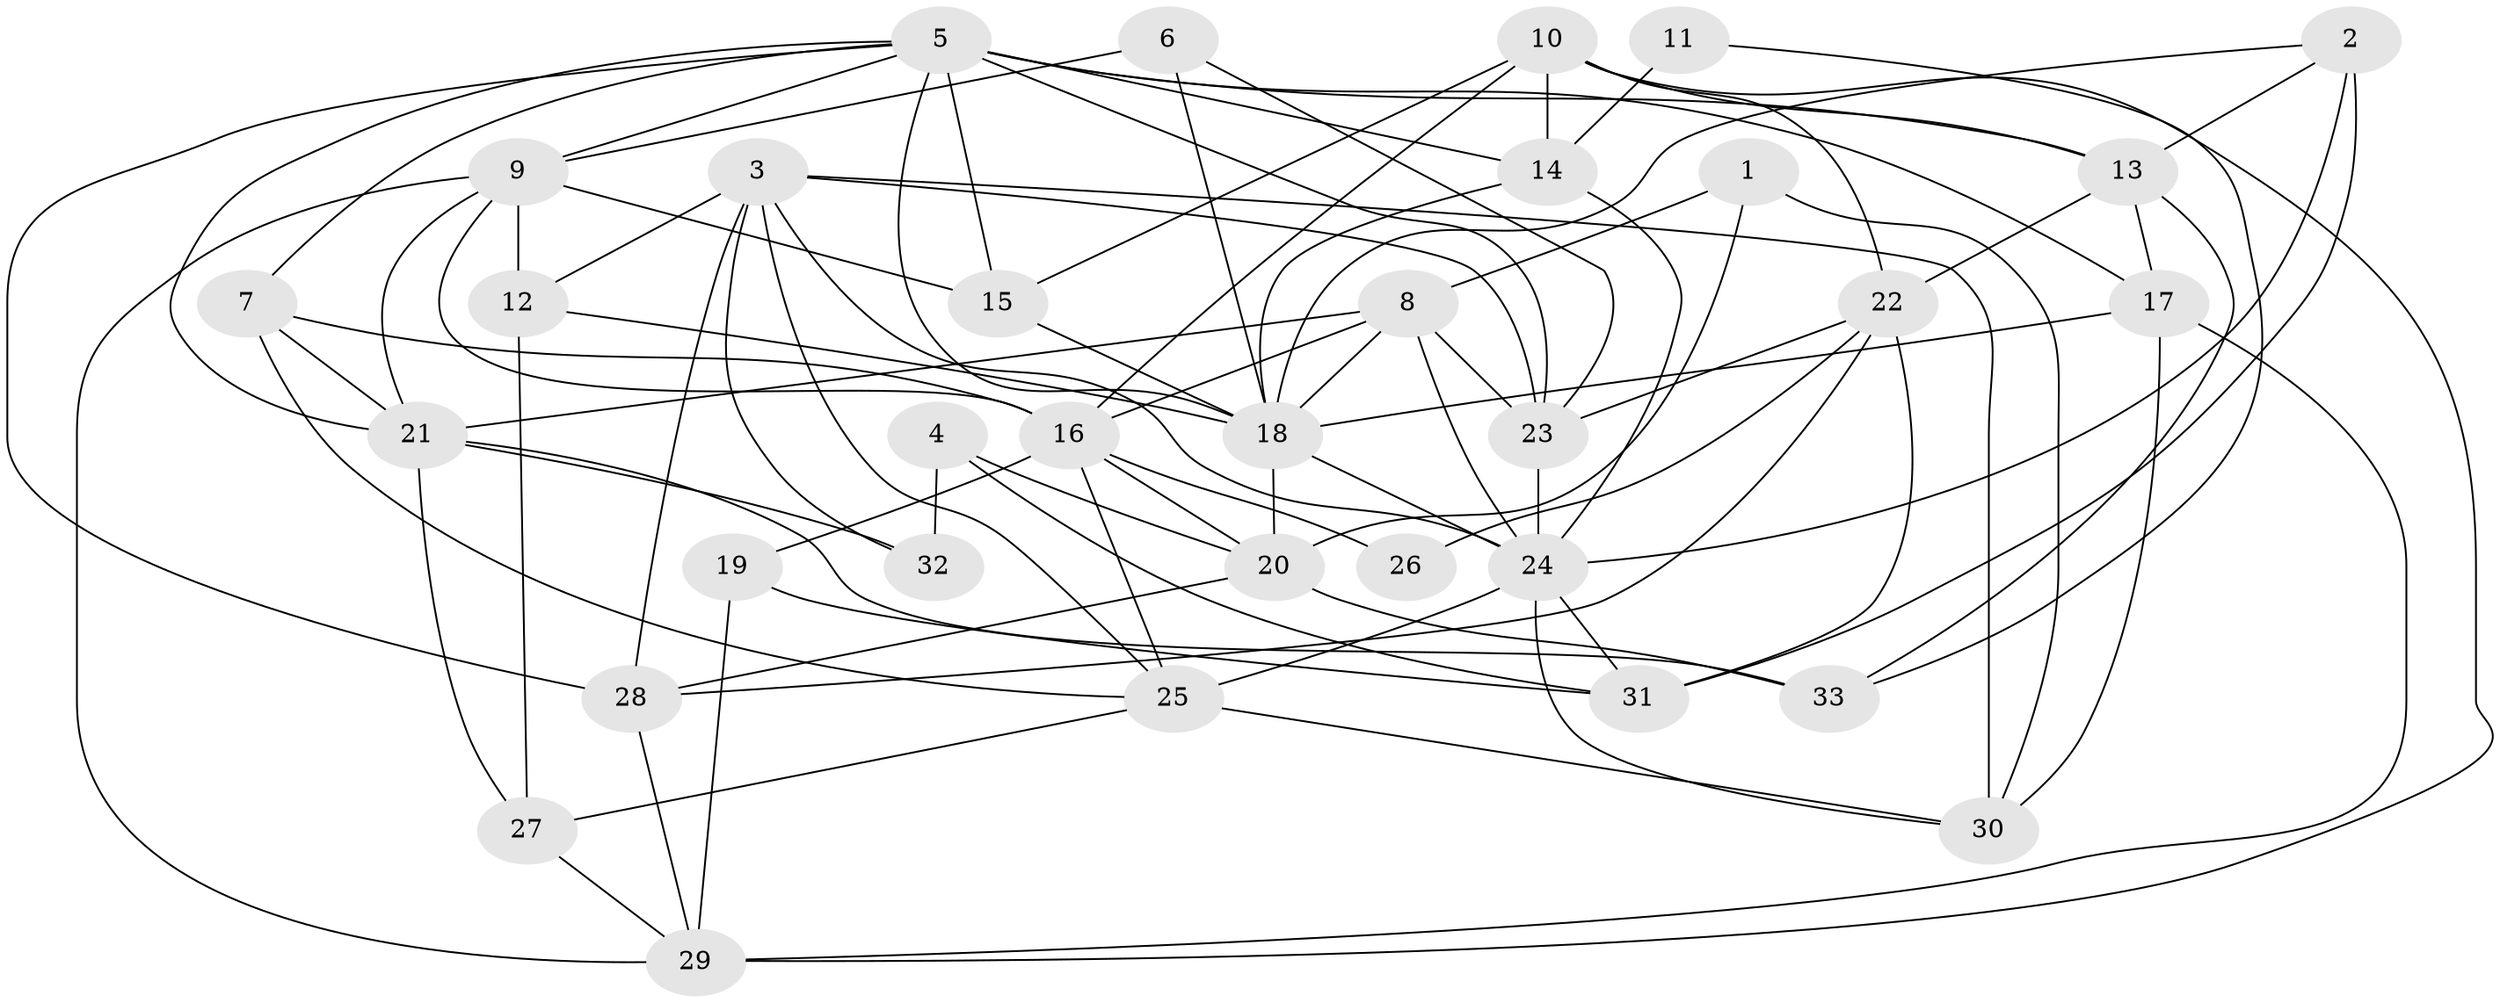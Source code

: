 // original degree distribution, {3: 0.3384615384615385, 7: 0.015384615384615385, 4: 0.24615384615384617, 6: 0.1076923076923077, 5: 0.12307692307692308, 9: 0.015384615384615385, 8: 0.03076923076923077, 2: 0.12307692307692308}
// Generated by graph-tools (version 1.1) at 2025/50/03/09/25 03:50:08]
// undirected, 33 vertices, 87 edges
graph export_dot {
graph [start="1"]
  node [color=gray90,style=filled];
  1;
  2;
  3;
  4;
  5;
  6;
  7;
  8;
  9;
  10;
  11;
  12;
  13;
  14;
  15;
  16;
  17;
  18;
  19;
  20;
  21;
  22;
  23;
  24;
  25;
  26;
  27;
  28;
  29;
  30;
  31;
  32;
  33;
  1 -- 8 [weight=1.0];
  1 -- 20 [weight=1.0];
  1 -- 30 [weight=1.0];
  2 -- 13 [weight=1.0];
  2 -- 18 [weight=1.0];
  2 -- 24 [weight=1.0];
  2 -- 31 [weight=1.0];
  3 -- 12 [weight=1.0];
  3 -- 23 [weight=1.0];
  3 -- 24 [weight=1.0];
  3 -- 25 [weight=1.0];
  3 -- 28 [weight=1.0];
  3 -- 30 [weight=1.0];
  3 -- 32 [weight=1.0];
  4 -- 20 [weight=1.0];
  4 -- 31 [weight=1.0];
  4 -- 32 [weight=1.0];
  5 -- 7 [weight=1.0];
  5 -- 9 [weight=1.0];
  5 -- 13 [weight=1.0];
  5 -- 14 [weight=2.0];
  5 -- 15 [weight=1.0];
  5 -- 17 [weight=1.0];
  5 -- 18 [weight=1.0];
  5 -- 21 [weight=2.0];
  5 -- 23 [weight=1.0];
  5 -- 28 [weight=1.0];
  6 -- 9 [weight=1.0];
  6 -- 18 [weight=1.0];
  6 -- 23 [weight=1.0];
  7 -- 16 [weight=1.0];
  7 -- 21 [weight=1.0];
  7 -- 25 [weight=1.0];
  8 -- 16 [weight=1.0];
  8 -- 18 [weight=1.0];
  8 -- 21 [weight=1.0];
  8 -- 23 [weight=1.0];
  8 -- 24 [weight=1.0];
  9 -- 12 [weight=1.0];
  9 -- 15 [weight=1.0];
  9 -- 16 [weight=1.0];
  9 -- 21 [weight=1.0];
  9 -- 29 [weight=1.0];
  10 -- 13 [weight=1.0];
  10 -- 14 [weight=1.0];
  10 -- 15 [weight=1.0];
  10 -- 16 [weight=1.0];
  10 -- 22 [weight=1.0];
  10 -- 29 [weight=1.0];
  11 -- 14 [weight=2.0];
  11 -- 33 [weight=1.0];
  12 -- 18 [weight=1.0];
  12 -- 27 [weight=1.0];
  13 -- 17 [weight=1.0];
  13 -- 22 [weight=1.0];
  13 -- 33 [weight=1.0];
  14 -- 18 [weight=1.0];
  14 -- 24 [weight=1.0];
  15 -- 18 [weight=1.0];
  16 -- 19 [weight=2.0];
  16 -- 20 [weight=1.0];
  16 -- 25 [weight=2.0];
  16 -- 26 [weight=1.0];
  17 -- 18 [weight=1.0];
  17 -- 29 [weight=1.0];
  17 -- 30 [weight=1.0];
  18 -- 20 [weight=1.0];
  18 -- 24 [weight=1.0];
  19 -- 29 [weight=1.0];
  19 -- 31 [weight=1.0];
  20 -- 28 [weight=1.0];
  20 -- 33 [weight=1.0];
  21 -- 27 [weight=1.0];
  21 -- 32 [weight=2.0];
  21 -- 33 [weight=1.0];
  22 -- 23 [weight=1.0];
  22 -- 26 [weight=1.0];
  22 -- 28 [weight=1.0];
  22 -- 31 [weight=1.0];
  23 -- 24 [weight=1.0];
  24 -- 25 [weight=1.0];
  24 -- 30 [weight=1.0];
  24 -- 31 [weight=1.0];
  25 -- 27 [weight=1.0];
  25 -- 30 [weight=1.0];
  27 -- 29 [weight=1.0];
  28 -- 29 [weight=1.0];
}
